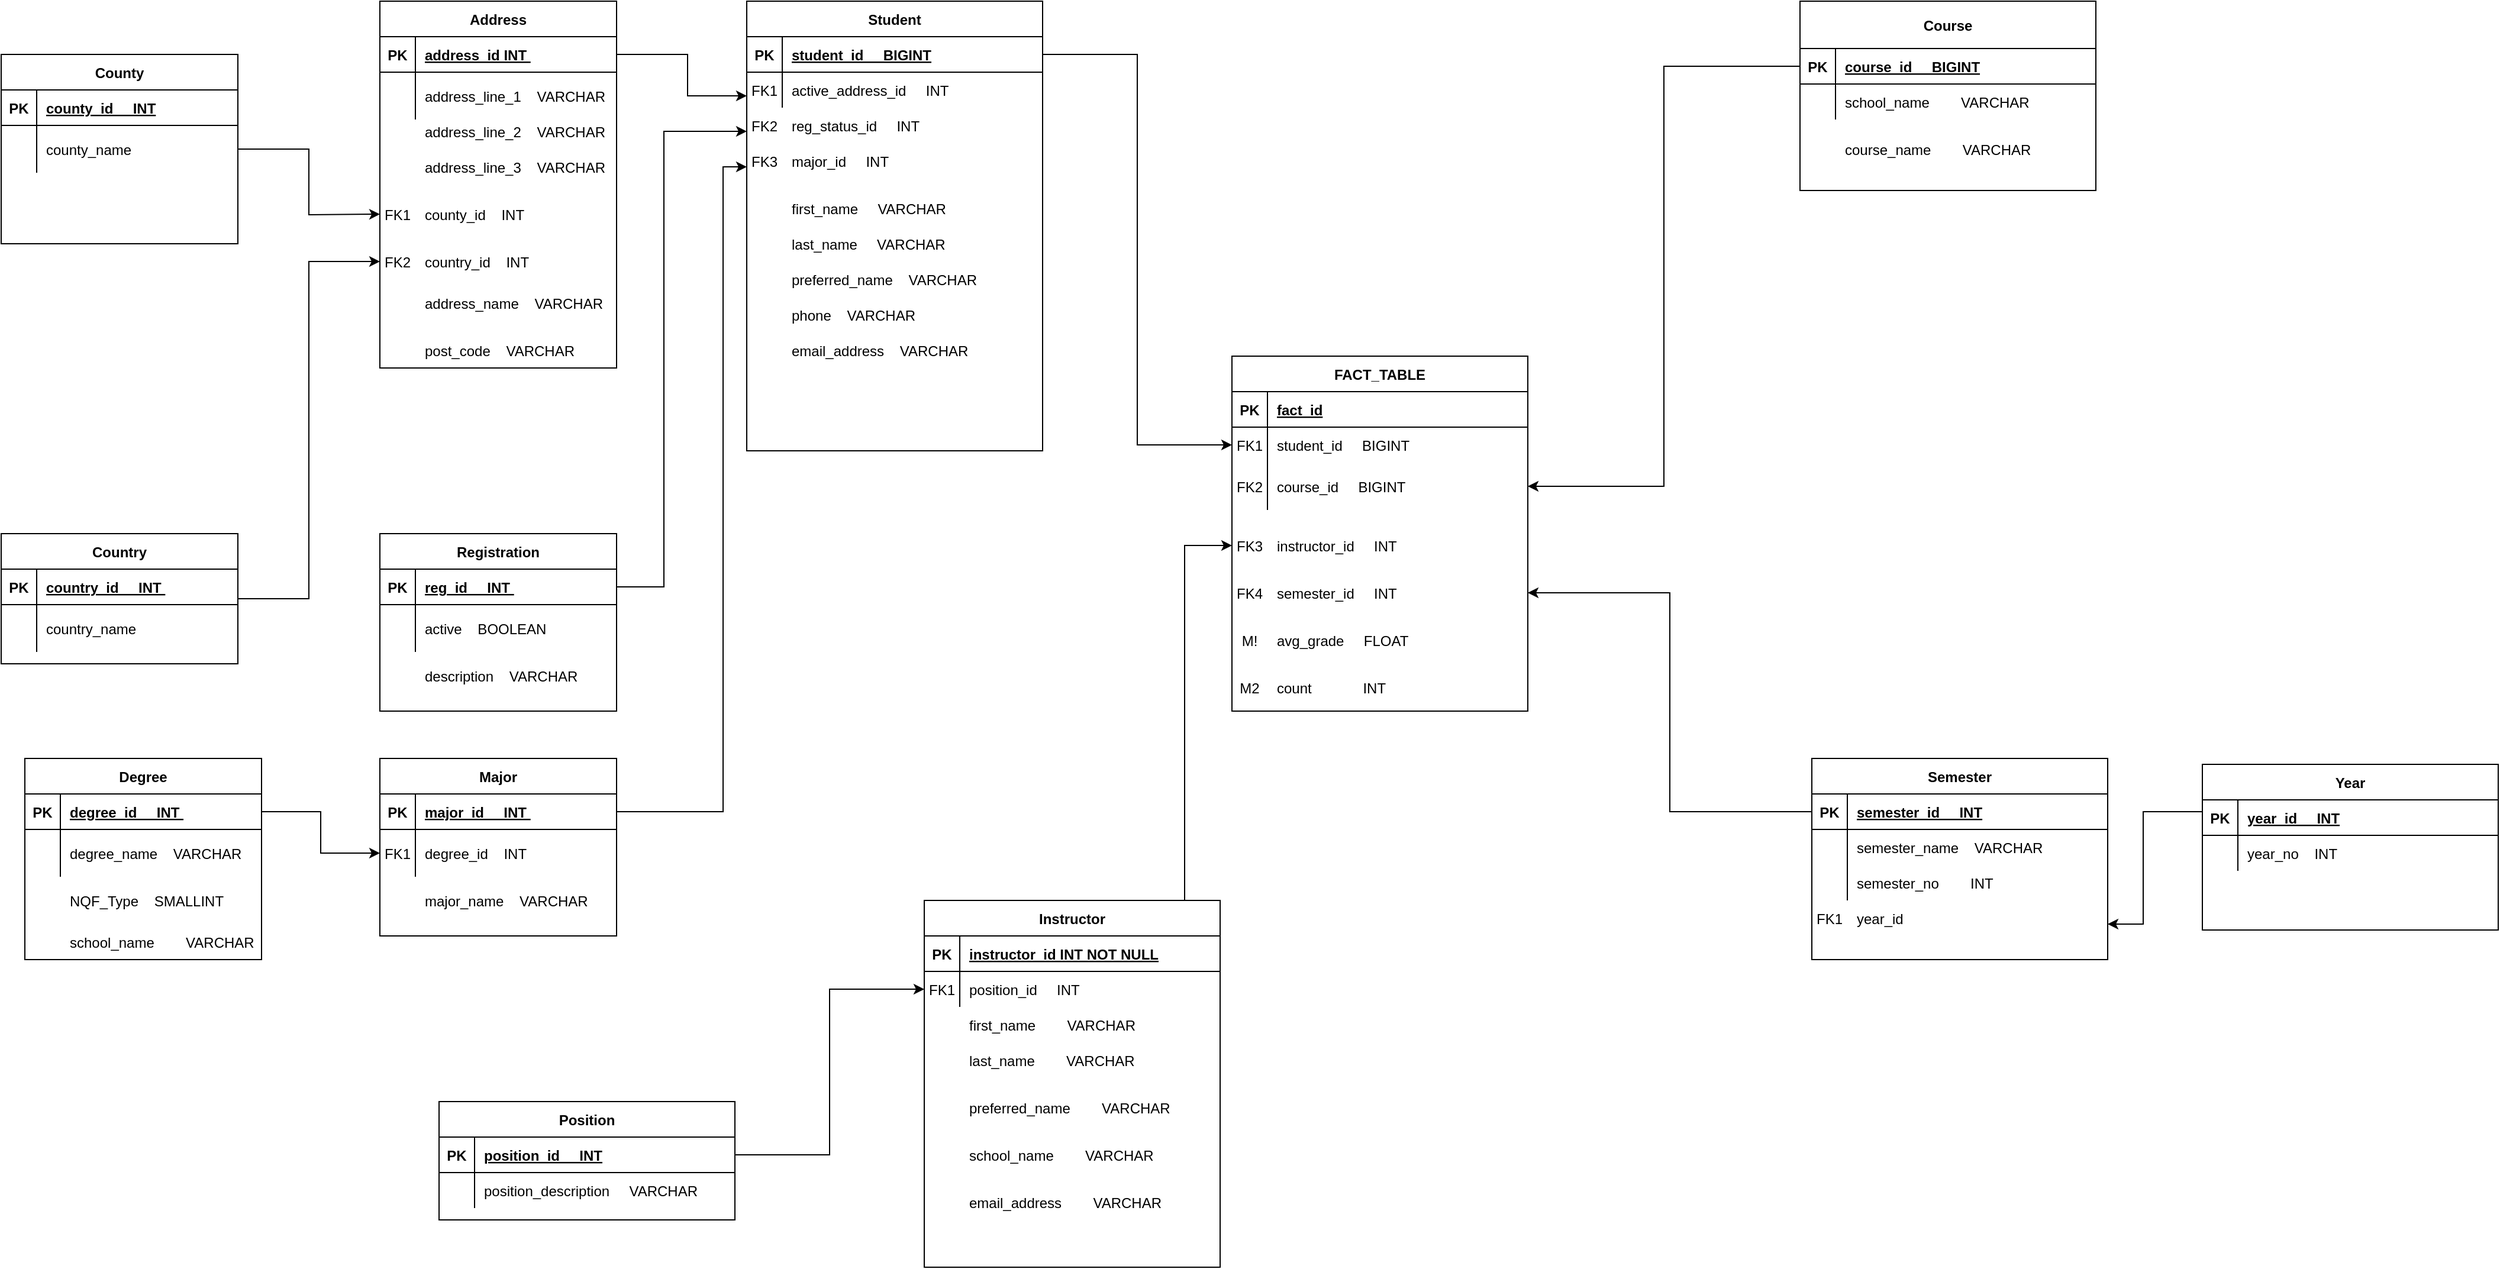 <mxfile version="15.4.3" type="device"><diagram id="R2lEEEUBdFMjLlhIrx00" name="Page-1"><mxGraphModel dx="2201" dy="921" grid="1" gridSize="10" guides="1" tooltips="1" connect="1" arrows="1" fold="1" page="1" pageScale="1" pageWidth="850" pageHeight="1100" math="0" shadow="0" extFonts="Permanent Marker^https://fonts.googleapis.com/css?family=Permanent+Marker"><root><mxCell id="0"/><mxCell id="1" parent="0"/><mxCell id="C-vyLk0tnHw3VtMMgP7b-1" value="" style="edgeStyle=orthogonalEdgeStyle;endArrow=classic;startArrow=none;endFill=1;startFill=0;rounded=0;" parent="1" source="C-vyLk0tnHw3VtMMgP7b-24" target="C-vyLk0tnHw3VtMMgP7b-6" edge="1"><mxGeometry width="100" height="100" relative="1" as="geometry"><mxPoint x="340" y="720" as="sourcePoint"/><mxPoint x="440" y="620" as="targetPoint"/></mxGeometry></mxCell><mxCell id="C-vyLk0tnHw3VtMMgP7b-2" value="FACT_TABLE" style="shape=table;startSize=30;container=1;collapsible=1;childLayout=tableLayout;fixedRows=1;rowLines=0;fontStyle=1;align=center;resizeLast=1;" parent="1" vertex="1"><mxGeometry x="530" y="420" width="250" height="300" as="geometry"/></mxCell><mxCell id="C-vyLk0tnHw3VtMMgP7b-3" value="" style="shape=partialRectangle;collapsible=0;dropTarget=0;pointerEvents=0;fillColor=none;points=[[0,0.5],[1,0.5]];portConstraint=eastwest;top=0;left=0;right=0;bottom=1;" parent="C-vyLk0tnHw3VtMMgP7b-2" vertex="1"><mxGeometry y="30" width="250" height="30" as="geometry"/></mxCell><mxCell id="C-vyLk0tnHw3VtMMgP7b-4" value="PK" style="shape=partialRectangle;overflow=hidden;connectable=0;fillColor=none;top=0;left=0;bottom=0;right=0;fontStyle=1;" parent="C-vyLk0tnHw3VtMMgP7b-3" vertex="1"><mxGeometry width="30" height="30" as="geometry"><mxRectangle width="30" height="30" as="alternateBounds"/></mxGeometry></mxCell><mxCell id="C-vyLk0tnHw3VtMMgP7b-5" value="fact_id" style="shape=partialRectangle;overflow=hidden;connectable=0;fillColor=none;top=0;left=0;bottom=0;right=0;align=left;spacingLeft=6;fontStyle=5;" parent="C-vyLk0tnHw3VtMMgP7b-3" vertex="1"><mxGeometry x="30" width="220" height="30" as="geometry"><mxRectangle width="220" height="30" as="alternateBounds"/></mxGeometry></mxCell><mxCell id="C-vyLk0tnHw3VtMMgP7b-6" value="" style="shape=partialRectangle;collapsible=0;dropTarget=0;pointerEvents=0;fillColor=none;points=[[0,0.5],[1,0.5]];portConstraint=eastwest;top=0;left=0;right=0;bottom=0;" parent="C-vyLk0tnHw3VtMMgP7b-2" vertex="1"><mxGeometry y="60" width="250" height="30" as="geometry"/></mxCell><mxCell id="C-vyLk0tnHw3VtMMgP7b-7" value="FK1" style="shape=partialRectangle;overflow=hidden;connectable=0;fillColor=none;top=0;left=0;bottom=0;right=0;" parent="C-vyLk0tnHw3VtMMgP7b-6" vertex="1"><mxGeometry width="30" height="30" as="geometry"><mxRectangle width="30" height="30" as="alternateBounds"/></mxGeometry></mxCell><mxCell id="C-vyLk0tnHw3VtMMgP7b-8" value="student_id     BIGINT  " style="shape=partialRectangle;overflow=hidden;connectable=0;fillColor=none;top=0;left=0;bottom=0;right=0;align=left;spacingLeft=6;" parent="C-vyLk0tnHw3VtMMgP7b-6" vertex="1"><mxGeometry x="30" width="220" height="30" as="geometry"><mxRectangle width="220" height="30" as="alternateBounds"/></mxGeometry></mxCell><mxCell id="C-vyLk0tnHw3VtMMgP7b-9" value="" style="shape=partialRectangle;collapsible=0;dropTarget=0;pointerEvents=0;fillColor=none;points=[[0,0.5],[1,0.5]];portConstraint=eastwest;top=0;left=0;right=0;bottom=0;" parent="C-vyLk0tnHw3VtMMgP7b-2" vertex="1"><mxGeometry y="90" width="250" height="40" as="geometry"/></mxCell><mxCell id="C-vyLk0tnHw3VtMMgP7b-10" value="FK2" style="shape=partialRectangle;overflow=hidden;connectable=0;fillColor=none;top=0;left=0;bottom=0;right=0;" parent="C-vyLk0tnHw3VtMMgP7b-9" vertex="1"><mxGeometry width="30" height="40" as="geometry"><mxRectangle width="30" height="40" as="alternateBounds"/></mxGeometry></mxCell><mxCell id="C-vyLk0tnHw3VtMMgP7b-11" value="course_id     BIGINT   " style="shape=partialRectangle;overflow=hidden;connectable=0;fillColor=none;top=0;left=0;bottom=0;right=0;align=left;spacingLeft=6;" parent="C-vyLk0tnHw3VtMMgP7b-9" vertex="1"><mxGeometry x="30" width="220" height="40" as="geometry"><mxRectangle width="220" height="40" as="alternateBounds"/></mxGeometry></mxCell><mxCell id="C-vyLk0tnHw3VtMMgP7b-13" value="Semester" style="shape=table;startSize=30;container=1;collapsible=1;childLayout=tableLayout;fixedRows=1;rowLines=0;fontStyle=1;align=center;resizeLast=1;" parent="1" vertex="1"><mxGeometry x="1020" y="760" width="250" height="170" as="geometry"/></mxCell><mxCell id="C-vyLk0tnHw3VtMMgP7b-14" value="" style="shape=partialRectangle;collapsible=0;dropTarget=0;pointerEvents=0;fillColor=none;points=[[0,0.5],[1,0.5]];portConstraint=eastwest;top=0;left=0;right=0;bottom=1;" parent="C-vyLk0tnHw3VtMMgP7b-13" vertex="1"><mxGeometry y="30" width="250" height="30" as="geometry"/></mxCell><mxCell id="C-vyLk0tnHw3VtMMgP7b-15" value="PK" style="shape=partialRectangle;overflow=hidden;connectable=0;fillColor=none;top=0;left=0;bottom=0;right=0;fontStyle=1;" parent="C-vyLk0tnHw3VtMMgP7b-14" vertex="1"><mxGeometry width="30" height="30" as="geometry"><mxRectangle width="30" height="30" as="alternateBounds"/></mxGeometry></mxCell><mxCell id="C-vyLk0tnHw3VtMMgP7b-16" value="semester_id     INT" style="shape=partialRectangle;overflow=hidden;connectable=0;fillColor=none;top=0;left=0;bottom=0;right=0;align=left;spacingLeft=6;fontStyle=5;" parent="C-vyLk0tnHw3VtMMgP7b-14" vertex="1"><mxGeometry x="30" width="220" height="30" as="geometry"><mxRectangle width="220" height="30" as="alternateBounds"/></mxGeometry></mxCell><mxCell id="C-vyLk0tnHw3VtMMgP7b-17" value="" style="shape=partialRectangle;collapsible=0;dropTarget=0;pointerEvents=0;fillColor=none;points=[[0,0.5],[1,0.5]];portConstraint=eastwest;top=0;left=0;right=0;bottom=0;" parent="C-vyLk0tnHw3VtMMgP7b-13" vertex="1"><mxGeometry y="60" width="250" height="30" as="geometry"/></mxCell><mxCell id="C-vyLk0tnHw3VtMMgP7b-18" value="" style="shape=partialRectangle;overflow=hidden;connectable=0;fillColor=none;top=0;left=0;bottom=0;right=0;" parent="C-vyLk0tnHw3VtMMgP7b-17" vertex="1"><mxGeometry width="30" height="30" as="geometry"><mxRectangle width="30" height="30" as="alternateBounds"/></mxGeometry></mxCell><mxCell id="C-vyLk0tnHw3VtMMgP7b-19" value="semester_name    VARCHAR" style="shape=partialRectangle;overflow=hidden;connectable=0;fillColor=none;top=0;left=0;bottom=0;right=0;align=left;spacingLeft=6;" parent="C-vyLk0tnHw3VtMMgP7b-17" vertex="1"><mxGeometry x="30" width="220" height="30" as="geometry"><mxRectangle width="220" height="30" as="alternateBounds"/></mxGeometry></mxCell><mxCell id="C-vyLk0tnHw3VtMMgP7b-20" value="" style="shape=partialRectangle;collapsible=0;dropTarget=0;pointerEvents=0;fillColor=none;points=[[0,0.5],[1,0.5]];portConstraint=eastwest;top=0;left=0;right=0;bottom=0;" parent="C-vyLk0tnHw3VtMMgP7b-13" vertex="1"><mxGeometry y="90" width="250" height="30" as="geometry"/></mxCell><mxCell id="C-vyLk0tnHw3VtMMgP7b-21" value="" style="shape=partialRectangle;overflow=hidden;connectable=0;fillColor=none;top=0;left=0;bottom=0;right=0;" parent="C-vyLk0tnHw3VtMMgP7b-20" vertex="1"><mxGeometry width="30" height="30" as="geometry"><mxRectangle width="30" height="30" as="alternateBounds"/></mxGeometry></mxCell><mxCell id="C-vyLk0tnHw3VtMMgP7b-22" value="semester_no        INT" style="shape=partialRectangle;overflow=hidden;connectable=0;fillColor=none;top=0;left=0;bottom=0;right=0;align=left;spacingLeft=6;" parent="C-vyLk0tnHw3VtMMgP7b-20" vertex="1"><mxGeometry x="30" width="220" height="30" as="geometry"><mxRectangle width="220" height="30" as="alternateBounds"/></mxGeometry></mxCell><mxCell id="C-vyLk0tnHw3VtMMgP7b-23" value="Student" style="shape=table;startSize=30;container=1;collapsible=1;childLayout=tableLayout;fixedRows=1;rowLines=0;fontStyle=1;align=center;resizeLast=1;" parent="1" vertex="1"><mxGeometry x="120" y="120" width="250" height="380" as="geometry"/></mxCell><mxCell id="C-vyLk0tnHw3VtMMgP7b-24" value="" style="shape=partialRectangle;collapsible=0;dropTarget=0;pointerEvents=0;fillColor=none;points=[[0,0.5],[1,0.5]];portConstraint=eastwest;top=0;left=0;right=0;bottom=1;" parent="C-vyLk0tnHw3VtMMgP7b-23" vertex="1"><mxGeometry y="30" width="250" height="30" as="geometry"/></mxCell><mxCell id="C-vyLk0tnHw3VtMMgP7b-25" value="PK" style="shape=partialRectangle;overflow=hidden;connectable=0;fillColor=none;top=0;left=0;bottom=0;right=0;fontStyle=1;" parent="C-vyLk0tnHw3VtMMgP7b-24" vertex="1"><mxGeometry width="30" height="30" as="geometry"><mxRectangle width="30" height="30" as="alternateBounds"/></mxGeometry></mxCell><mxCell id="C-vyLk0tnHw3VtMMgP7b-26" value="student_id     BIGINT" style="shape=partialRectangle;overflow=hidden;connectable=0;fillColor=none;top=0;left=0;bottom=0;right=0;align=left;spacingLeft=6;fontStyle=5;" parent="C-vyLk0tnHw3VtMMgP7b-24" vertex="1"><mxGeometry x="30" width="220" height="30" as="geometry"><mxRectangle width="220" height="30" as="alternateBounds"/></mxGeometry></mxCell><mxCell id="C-vyLk0tnHw3VtMMgP7b-27" value="" style="shape=partialRectangle;collapsible=0;dropTarget=0;pointerEvents=0;fillColor=none;points=[[0,0.5],[1,0.5]];portConstraint=eastwest;top=0;left=0;right=0;bottom=0;" parent="C-vyLk0tnHw3VtMMgP7b-23" vertex="1"><mxGeometry y="60" width="250" height="30" as="geometry"/></mxCell><mxCell id="C-vyLk0tnHw3VtMMgP7b-28" value="" style="shape=partialRectangle;overflow=hidden;connectable=0;fillColor=none;top=0;left=0;bottom=0;right=0;" parent="C-vyLk0tnHw3VtMMgP7b-27" vertex="1"><mxGeometry width="30" height="30" as="geometry"><mxRectangle width="30" height="30" as="alternateBounds"/></mxGeometry></mxCell><mxCell id="C-vyLk0tnHw3VtMMgP7b-29" value="" style="shape=partialRectangle;overflow=hidden;connectable=0;fillColor=none;top=0;left=0;bottom=0;right=0;align=left;spacingLeft=6;" parent="C-vyLk0tnHw3VtMMgP7b-27" vertex="1"><mxGeometry x="30" width="220" height="30" as="geometry"><mxRectangle width="220" height="30" as="alternateBounds"/></mxGeometry></mxCell><mxCell id="CqiJDnnoP1EoMF8zvhT9-34" style="edgeStyle=orthogonalEdgeStyle;rounded=0;orthogonalLoop=1;jettySize=auto;html=1;entryX=0;entryY=0.5;entryDx=0;entryDy=0;" edge="1" parent="1" source="CqiJDnnoP1EoMF8zvhT9-1" target="CqiJDnnoP1EoMF8zvhT9-15"><mxGeometry relative="1" as="geometry"><Array as="points"><mxPoint x="490" y="780"/><mxPoint x="490" y="580"/></Array></mxGeometry></mxCell><mxCell id="CqiJDnnoP1EoMF8zvhT9-1" value="Instructor" style="shape=table;startSize=30;container=1;collapsible=1;childLayout=tableLayout;fixedRows=1;rowLines=0;fontStyle=1;align=center;resizeLast=1;" vertex="1" parent="1"><mxGeometry x="270" y="880" width="250" height="310" as="geometry"/></mxCell><mxCell id="CqiJDnnoP1EoMF8zvhT9-2" value="" style="shape=partialRectangle;collapsible=0;dropTarget=0;pointerEvents=0;fillColor=none;points=[[0,0.5],[1,0.5]];portConstraint=eastwest;top=0;left=0;right=0;bottom=1;" vertex="1" parent="CqiJDnnoP1EoMF8zvhT9-1"><mxGeometry y="30" width="250" height="30" as="geometry"/></mxCell><mxCell id="CqiJDnnoP1EoMF8zvhT9-3" value="PK" style="shape=partialRectangle;overflow=hidden;connectable=0;fillColor=none;top=0;left=0;bottom=0;right=0;fontStyle=1;" vertex="1" parent="CqiJDnnoP1EoMF8zvhT9-2"><mxGeometry width="30" height="30" as="geometry"><mxRectangle width="30" height="30" as="alternateBounds"/></mxGeometry></mxCell><mxCell id="CqiJDnnoP1EoMF8zvhT9-4" value="instructor_id INT NOT NULL " style="shape=partialRectangle;overflow=hidden;connectable=0;fillColor=none;top=0;left=0;bottom=0;right=0;align=left;spacingLeft=6;fontStyle=5;" vertex="1" parent="CqiJDnnoP1EoMF8zvhT9-2"><mxGeometry x="30" width="220" height="30" as="geometry"><mxRectangle width="220" height="30" as="alternateBounds"/></mxGeometry></mxCell><mxCell id="CqiJDnnoP1EoMF8zvhT9-5" value="" style="shape=partialRectangle;collapsible=0;dropTarget=0;pointerEvents=0;fillColor=none;points=[[0,0.5],[1,0.5]];portConstraint=eastwest;top=0;left=0;right=0;bottom=0;" vertex="1" parent="CqiJDnnoP1EoMF8zvhT9-1"><mxGeometry y="60" width="250" height="30" as="geometry"/></mxCell><mxCell id="CqiJDnnoP1EoMF8zvhT9-6" value="FK1" style="shape=partialRectangle;overflow=hidden;connectable=0;fillColor=none;top=0;left=0;bottom=0;right=0;" vertex="1" parent="CqiJDnnoP1EoMF8zvhT9-5"><mxGeometry width="30" height="30" as="geometry"><mxRectangle width="30" height="30" as="alternateBounds"/></mxGeometry></mxCell><mxCell id="CqiJDnnoP1EoMF8zvhT9-7" value="position_id     INT" style="shape=partialRectangle;overflow=hidden;connectable=0;fillColor=none;top=0;left=0;bottom=0;right=0;align=left;spacingLeft=6;" vertex="1" parent="CqiJDnnoP1EoMF8zvhT9-5"><mxGeometry x="30" width="220" height="30" as="geometry"><mxRectangle width="220" height="30" as="alternateBounds"/></mxGeometry></mxCell><mxCell id="CqiJDnnoP1EoMF8zvhT9-8" value="Course" style="shape=table;startSize=40;container=1;collapsible=1;childLayout=tableLayout;fixedRows=1;rowLines=0;fontStyle=1;align=center;resizeLast=1;" vertex="1" parent="1"><mxGeometry x="1010" y="120" width="250" height="160" as="geometry"/></mxCell><mxCell id="CqiJDnnoP1EoMF8zvhT9-9" value="" style="shape=partialRectangle;collapsible=0;dropTarget=0;pointerEvents=0;fillColor=none;points=[[0,0.5],[1,0.5]];portConstraint=eastwest;top=0;left=0;right=0;bottom=1;" vertex="1" parent="CqiJDnnoP1EoMF8zvhT9-8"><mxGeometry y="40" width="250" height="30" as="geometry"/></mxCell><mxCell id="CqiJDnnoP1EoMF8zvhT9-10" value="PK" style="shape=partialRectangle;overflow=hidden;connectable=0;fillColor=none;top=0;left=0;bottom=0;right=0;fontStyle=1;" vertex="1" parent="CqiJDnnoP1EoMF8zvhT9-9"><mxGeometry width="30" height="30" as="geometry"><mxRectangle width="30" height="30" as="alternateBounds"/></mxGeometry></mxCell><mxCell id="CqiJDnnoP1EoMF8zvhT9-11" value="course_id     BIGINT" style="shape=partialRectangle;overflow=hidden;connectable=0;fillColor=none;top=0;left=0;bottom=0;right=0;align=left;spacingLeft=6;fontStyle=5;" vertex="1" parent="CqiJDnnoP1EoMF8zvhT9-9"><mxGeometry x="30" width="220" height="30" as="geometry"><mxRectangle width="220" height="30" as="alternateBounds"/></mxGeometry></mxCell><mxCell id="CqiJDnnoP1EoMF8zvhT9-12" value="" style="shape=partialRectangle;collapsible=0;dropTarget=0;pointerEvents=0;fillColor=none;points=[[0,0.5],[1,0.5]];portConstraint=eastwest;top=0;left=0;right=0;bottom=0;" vertex="1" parent="CqiJDnnoP1EoMF8zvhT9-8"><mxGeometry y="70" width="250" height="30" as="geometry"/></mxCell><mxCell id="CqiJDnnoP1EoMF8zvhT9-13" value="" style="shape=partialRectangle;overflow=hidden;connectable=0;fillColor=none;top=0;left=0;bottom=0;right=0;" vertex="1" parent="CqiJDnnoP1EoMF8zvhT9-12"><mxGeometry width="30" height="30" as="geometry"><mxRectangle width="30" height="30" as="alternateBounds"/></mxGeometry></mxCell><mxCell id="CqiJDnnoP1EoMF8zvhT9-14" value="school_name        VARCHAR" style="shape=partialRectangle;overflow=hidden;connectable=0;fillColor=none;top=0;left=0;bottom=0;right=0;align=left;spacingLeft=6;" vertex="1" parent="CqiJDnnoP1EoMF8zvhT9-12"><mxGeometry x="30" width="220" height="30" as="geometry"><mxRectangle width="220" height="30" as="alternateBounds"/></mxGeometry></mxCell><mxCell id="CqiJDnnoP1EoMF8zvhT9-15" value="" style="shape=partialRectangle;collapsible=0;dropTarget=0;pointerEvents=0;fillColor=none;points=[[0,0.5],[1,0.5]];portConstraint=eastwest;top=0;left=0;right=0;bottom=0;" vertex="1" parent="1"><mxGeometry x="530" y="560" width="250" height="40" as="geometry"/></mxCell><mxCell id="CqiJDnnoP1EoMF8zvhT9-16" value="FK3" style="shape=partialRectangle;overflow=hidden;connectable=0;fillColor=none;top=0;left=0;bottom=0;right=0;" vertex="1" parent="CqiJDnnoP1EoMF8zvhT9-15"><mxGeometry width="30" height="40" as="geometry"><mxRectangle width="30" height="40" as="alternateBounds"/></mxGeometry></mxCell><mxCell id="CqiJDnnoP1EoMF8zvhT9-17" value="instructor_id     INT   " style="shape=partialRectangle;overflow=hidden;connectable=0;fillColor=none;top=0;left=0;bottom=0;right=0;align=left;spacingLeft=6;" vertex="1" parent="CqiJDnnoP1EoMF8zvhT9-15"><mxGeometry x="30" width="220" height="40" as="geometry"><mxRectangle width="220" height="40" as="alternateBounds"/></mxGeometry></mxCell><mxCell id="CqiJDnnoP1EoMF8zvhT9-18" value="" style="shape=partialRectangle;collapsible=0;dropTarget=0;pointerEvents=0;fillColor=none;points=[[0,0.5],[1,0.5]];portConstraint=eastwest;top=0;left=0;right=0;bottom=0;" vertex="1" parent="1"><mxGeometry x="530" y="600" width="250" height="40" as="geometry"/></mxCell><mxCell id="CqiJDnnoP1EoMF8zvhT9-19" value="FK4" style="shape=partialRectangle;overflow=hidden;connectable=0;fillColor=none;top=0;left=0;bottom=0;right=0;" vertex="1" parent="CqiJDnnoP1EoMF8zvhT9-18"><mxGeometry width="30" height="40" as="geometry"><mxRectangle width="30" height="40" as="alternateBounds"/></mxGeometry></mxCell><mxCell id="CqiJDnnoP1EoMF8zvhT9-20" value="semester_id     INT    " style="shape=partialRectangle;overflow=hidden;connectable=0;fillColor=none;top=0;left=0;bottom=0;right=0;align=left;spacingLeft=6;" vertex="1" parent="CqiJDnnoP1EoMF8zvhT9-18"><mxGeometry x="30" width="220" height="40" as="geometry"><mxRectangle width="220" height="40" as="alternateBounds"/></mxGeometry></mxCell><mxCell id="CqiJDnnoP1EoMF8zvhT9-21" value="" style="shape=partialRectangle;collapsible=0;dropTarget=0;pointerEvents=0;fillColor=none;points=[[0,0.5],[1,0.5]];portConstraint=eastwest;top=0;left=0;right=0;bottom=0;" vertex="1" parent="1"><mxGeometry x="530" y="640" width="250" height="40" as="geometry"/></mxCell><mxCell id="CqiJDnnoP1EoMF8zvhT9-22" value="M!" style="shape=partialRectangle;overflow=hidden;connectable=0;fillColor=none;top=0;left=0;bottom=0;right=0;" vertex="1" parent="CqiJDnnoP1EoMF8zvhT9-21"><mxGeometry width="30" height="40" as="geometry"><mxRectangle width="30" height="40" as="alternateBounds"/></mxGeometry></mxCell><mxCell id="CqiJDnnoP1EoMF8zvhT9-23" value="avg_grade     FLOAT    " style="shape=partialRectangle;overflow=hidden;connectable=0;fillColor=none;top=0;left=0;bottom=0;right=0;align=left;spacingLeft=6;" vertex="1" parent="CqiJDnnoP1EoMF8zvhT9-21"><mxGeometry x="30" width="220" height="40" as="geometry"><mxRectangle width="220" height="40" as="alternateBounds"/></mxGeometry></mxCell><mxCell id="CqiJDnnoP1EoMF8zvhT9-24" value="" style="shape=partialRectangle;collapsible=0;dropTarget=0;pointerEvents=0;fillColor=none;points=[[0,0.5],[1,0.5]];portConstraint=eastwest;top=0;left=0;right=0;bottom=0;" vertex="1" parent="1"><mxGeometry x="530" y="680" width="250" height="40" as="geometry"/></mxCell><mxCell id="CqiJDnnoP1EoMF8zvhT9-25" value="M2" style="shape=partialRectangle;overflow=hidden;connectable=0;fillColor=none;top=0;left=0;bottom=0;right=0;" vertex="1" parent="CqiJDnnoP1EoMF8zvhT9-24"><mxGeometry width="30" height="40" as="geometry"><mxRectangle width="30" height="40" as="alternateBounds"/></mxGeometry></mxCell><mxCell id="CqiJDnnoP1EoMF8zvhT9-26" value="count             INT         " style="shape=partialRectangle;overflow=hidden;connectable=0;fillColor=none;top=0;left=0;bottom=0;right=0;align=left;spacingLeft=6;" vertex="1" parent="CqiJDnnoP1EoMF8zvhT9-24"><mxGeometry x="30" width="220" height="40" as="geometry"><mxRectangle width="220" height="40" as="alternateBounds"/></mxGeometry></mxCell><mxCell id="CqiJDnnoP1EoMF8zvhT9-32" style="edgeStyle=orthogonalEdgeStyle;rounded=0;orthogonalLoop=1;jettySize=auto;html=1;exitX=0;exitY=0.5;exitDx=0;exitDy=0;entryX=1;entryY=0.5;entryDx=0;entryDy=0;" edge="1" parent="1" source="CqiJDnnoP1EoMF8zvhT9-9" target="C-vyLk0tnHw3VtMMgP7b-9"><mxGeometry relative="1" as="geometry"/></mxCell><mxCell id="CqiJDnnoP1EoMF8zvhT9-45" value="Address" style="shape=table;startSize=30;container=1;collapsible=1;childLayout=tableLayout;fixedRows=1;rowLines=0;fontStyle=1;align=center;resizeLast=1;" vertex="1" parent="1"><mxGeometry x="-190" y="120" width="200" height="310" as="geometry"/></mxCell><mxCell id="CqiJDnnoP1EoMF8zvhT9-46" value="" style="shape=partialRectangle;collapsible=0;dropTarget=0;pointerEvents=0;fillColor=none;points=[[0,0.5],[1,0.5]];portConstraint=eastwest;top=0;left=0;right=0;bottom=1;" vertex="1" parent="CqiJDnnoP1EoMF8zvhT9-45"><mxGeometry y="30" width="200" height="30" as="geometry"/></mxCell><mxCell id="CqiJDnnoP1EoMF8zvhT9-47" value="PK" style="shape=partialRectangle;overflow=hidden;connectable=0;fillColor=none;top=0;left=0;bottom=0;right=0;fontStyle=1;" vertex="1" parent="CqiJDnnoP1EoMF8zvhT9-46"><mxGeometry width="30" height="30" as="geometry"><mxRectangle width="30" height="30" as="alternateBounds"/></mxGeometry></mxCell><mxCell id="CqiJDnnoP1EoMF8zvhT9-48" value="address_id INT " style="shape=partialRectangle;overflow=hidden;connectable=0;fillColor=none;top=0;left=0;bottom=0;right=0;align=left;spacingLeft=6;fontStyle=5;" vertex="1" parent="CqiJDnnoP1EoMF8zvhT9-46"><mxGeometry x="30" width="170" height="30" as="geometry"><mxRectangle width="170" height="30" as="alternateBounds"/></mxGeometry></mxCell><mxCell id="CqiJDnnoP1EoMF8zvhT9-49" value="" style="shape=partialRectangle;collapsible=0;dropTarget=0;pointerEvents=0;fillColor=none;points=[[0,0.5],[1,0.5]];portConstraint=eastwest;top=0;left=0;right=0;bottom=0;" vertex="1" parent="CqiJDnnoP1EoMF8zvhT9-45"><mxGeometry y="60" width="200" height="40" as="geometry"/></mxCell><mxCell id="CqiJDnnoP1EoMF8zvhT9-50" value="" style="shape=partialRectangle;overflow=hidden;connectable=0;fillColor=none;top=0;left=0;bottom=0;right=0;" vertex="1" parent="CqiJDnnoP1EoMF8zvhT9-49"><mxGeometry width="30" height="40" as="geometry"><mxRectangle width="30" height="40" as="alternateBounds"/></mxGeometry></mxCell><mxCell id="CqiJDnnoP1EoMF8zvhT9-51" value="address_line_1    VARCHAR" style="shape=partialRectangle;overflow=hidden;connectable=0;fillColor=none;top=0;left=0;bottom=0;right=0;align=left;spacingLeft=6;" vertex="1" parent="CqiJDnnoP1EoMF8zvhT9-49"><mxGeometry x="30" width="170" height="40" as="geometry"><mxRectangle width="170" height="40" as="alternateBounds"/></mxGeometry></mxCell><mxCell id="CqiJDnnoP1EoMF8zvhT9-79" value="FK1" style="shape=partialRectangle;overflow=hidden;connectable=0;fillColor=none;top=0;left=0;bottom=0;right=0;" vertex="1" parent="1"><mxGeometry x="120" y="180" width="30" height="30" as="geometry"><mxRectangle width="30" height="30" as="alternateBounds"/></mxGeometry></mxCell><mxCell id="CqiJDnnoP1EoMF8zvhT9-80" value="active_address_id     INT  " style="shape=partialRectangle;overflow=hidden;connectable=0;fillColor=none;top=0;left=0;bottom=0;right=0;align=left;spacingLeft=6;" vertex="1" parent="1"><mxGeometry x="150" y="180" width="220" height="30" as="geometry"><mxRectangle width="220" height="30" as="alternateBounds"/></mxGeometry></mxCell><mxCell id="CqiJDnnoP1EoMF8zvhT9-125" style="edgeStyle=orthogonalEdgeStyle;rounded=0;orthogonalLoop=1;jettySize=auto;html=1;startArrow=none;startFill=0;endArrow=classic;endFill=1;" edge="1" parent="1" source="CqiJDnnoP1EoMF8zvhT9-81"><mxGeometry relative="1" as="geometry"><mxPoint x="-190" y="300" as="targetPoint"/></mxGeometry></mxCell><mxCell id="CqiJDnnoP1EoMF8zvhT9-81" value="County" style="shape=table;startSize=30;container=1;collapsible=1;childLayout=tableLayout;fixedRows=1;rowLines=0;fontStyle=1;align=center;resizeLast=1;" vertex="1" parent="1"><mxGeometry x="-510" y="165" width="200" height="160" as="geometry"/></mxCell><mxCell id="CqiJDnnoP1EoMF8zvhT9-82" value="" style="shape=partialRectangle;collapsible=0;dropTarget=0;pointerEvents=0;fillColor=none;points=[[0,0.5],[1,0.5]];portConstraint=eastwest;top=0;left=0;right=0;bottom=1;" vertex="1" parent="CqiJDnnoP1EoMF8zvhT9-81"><mxGeometry y="30" width="200" height="30" as="geometry"/></mxCell><mxCell id="CqiJDnnoP1EoMF8zvhT9-83" value="PK" style="shape=partialRectangle;overflow=hidden;connectable=0;fillColor=none;top=0;left=0;bottom=0;right=0;fontStyle=1;" vertex="1" parent="CqiJDnnoP1EoMF8zvhT9-82"><mxGeometry width="30" height="30" as="geometry"><mxRectangle width="30" height="30" as="alternateBounds"/></mxGeometry></mxCell><mxCell id="CqiJDnnoP1EoMF8zvhT9-84" value="county_id     INT" style="shape=partialRectangle;overflow=hidden;connectable=0;fillColor=none;top=0;left=0;bottom=0;right=0;align=left;spacingLeft=6;fontStyle=5;" vertex="1" parent="CqiJDnnoP1EoMF8zvhT9-82"><mxGeometry x="30" width="170" height="30" as="geometry"><mxRectangle width="170" height="30" as="alternateBounds"/></mxGeometry></mxCell><mxCell id="CqiJDnnoP1EoMF8zvhT9-85" value="" style="shape=partialRectangle;collapsible=0;dropTarget=0;pointerEvents=0;fillColor=none;points=[[0,0.5],[1,0.5]];portConstraint=eastwest;top=0;left=0;right=0;bottom=0;" vertex="1" parent="CqiJDnnoP1EoMF8zvhT9-81"><mxGeometry y="60" width="200" height="40" as="geometry"/></mxCell><mxCell id="CqiJDnnoP1EoMF8zvhT9-86" value="" style="shape=partialRectangle;overflow=hidden;connectable=0;fillColor=none;top=0;left=0;bottom=0;right=0;" vertex="1" parent="CqiJDnnoP1EoMF8zvhT9-85"><mxGeometry width="30" height="40" as="geometry"><mxRectangle width="30" height="40" as="alternateBounds"/></mxGeometry></mxCell><mxCell id="CqiJDnnoP1EoMF8zvhT9-87" value="county_name" style="shape=partialRectangle;overflow=hidden;connectable=0;fillColor=none;top=0;left=0;bottom=0;right=0;align=left;spacingLeft=6;" vertex="1" parent="CqiJDnnoP1EoMF8zvhT9-85"><mxGeometry x="30" width="170" height="40" as="geometry"><mxRectangle width="170" height="40" as="alternateBounds"/></mxGeometry></mxCell><mxCell id="CqiJDnnoP1EoMF8zvhT9-124" style="edgeStyle=orthogonalEdgeStyle;rounded=0;orthogonalLoop=1;jettySize=auto;html=1;startArrow=none;startFill=0;endArrow=classic;endFill=1;" edge="1" parent="1" source="CqiJDnnoP1EoMF8zvhT9-88"><mxGeometry relative="1" as="geometry"><mxPoint x="-190" y="340" as="targetPoint"/><Array as="points"><mxPoint x="-250" y="625"/><mxPoint x="-250" y="340"/></Array></mxGeometry></mxCell><mxCell id="CqiJDnnoP1EoMF8zvhT9-88" value="Country" style="shape=table;startSize=30;container=1;collapsible=1;childLayout=tableLayout;fixedRows=1;rowLines=0;fontStyle=1;align=center;resizeLast=1;" vertex="1" parent="1"><mxGeometry x="-510" y="570" width="200" height="110" as="geometry"/></mxCell><mxCell id="CqiJDnnoP1EoMF8zvhT9-89" value="" style="shape=partialRectangle;collapsible=0;dropTarget=0;pointerEvents=0;fillColor=none;points=[[0,0.5],[1,0.5]];portConstraint=eastwest;top=0;left=0;right=0;bottom=1;" vertex="1" parent="CqiJDnnoP1EoMF8zvhT9-88"><mxGeometry y="30" width="200" height="30" as="geometry"/></mxCell><mxCell id="CqiJDnnoP1EoMF8zvhT9-90" value="PK" style="shape=partialRectangle;overflow=hidden;connectable=0;fillColor=none;top=0;left=0;bottom=0;right=0;fontStyle=1;" vertex="1" parent="CqiJDnnoP1EoMF8zvhT9-89"><mxGeometry width="30" height="30" as="geometry"><mxRectangle width="30" height="30" as="alternateBounds"/></mxGeometry></mxCell><mxCell id="CqiJDnnoP1EoMF8zvhT9-91" value="country_id     INT " style="shape=partialRectangle;overflow=hidden;connectable=0;fillColor=none;top=0;left=0;bottom=0;right=0;align=left;spacingLeft=6;fontStyle=5;" vertex="1" parent="CqiJDnnoP1EoMF8zvhT9-89"><mxGeometry x="30" width="170" height="30" as="geometry"><mxRectangle width="170" height="30" as="alternateBounds"/></mxGeometry></mxCell><mxCell id="CqiJDnnoP1EoMF8zvhT9-92" value="" style="shape=partialRectangle;collapsible=0;dropTarget=0;pointerEvents=0;fillColor=none;points=[[0,0.5],[1,0.5]];portConstraint=eastwest;top=0;left=0;right=0;bottom=0;" vertex="1" parent="CqiJDnnoP1EoMF8zvhT9-88"><mxGeometry y="60" width="200" height="40" as="geometry"/></mxCell><mxCell id="CqiJDnnoP1EoMF8zvhT9-93" value="" style="shape=partialRectangle;overflow=hidden;connectable=0;fillColor=none;top=0;left=0;bottom=0;right=0;" vertex="1" parent="CqiJDnnoP1EoMF8zvhT9-92"><mxGeometry width="30" height="40" as="geometry"><mxRectangle width="30" height="40" as="alternateBounds"/></mxGeometry></mxCell><mxCell id="CqiJDnnoP1EoMF8zvhT9-94" value="country_name" style="shape=partialRectangle;overflow=hidden;connectable=0;fillColor=none;top=0;left=0;bottom=0;right=0;align=left;spacingLeft=6;" vertex="1" parent="CqiJDnnoP1EoMF8zvhT9-92"><mxGeometry x="30" width="170" height="40" as="geometry"><mxRectangle width="170" height="40" as="alternateBounds"/></mxGeometry></mxCell><mxCell id="CqiJDnnoP1EoMF8zvhT9-96" value="first_name     VARCHAR " style="shape=partialRectangle;overflow=hidden;connectable=0;fillColor=none;top=0;left=0;bottom=0;right=0;align=left;spacingLeft=6;" vertex="1" parent="1"><mxGeometry x="150" y="280" width="220" height="30" as="geometry"><mxRectangle width="220" height="30" as="alternateBounds"/></mxGeometry></mxCell><mxCell id="CqiJDnnoP1EoMF8zvhT9-98" value="last_name     VARCHAR  " style="shape=partialRectangle;overflow=hidden;connectable=0;fillColor=none;top=0;left=0;bottom=0;right=0;align=left;spacingLeft=6;" vertex="1" parent="1"><mxGeometry x="150" y="310" width="220" height="30" as="geometry"><mxRectangle width="220" height="30" as="alternateBounds"/></mxGeometry></mxCell><mxCell id="CqiJDnnoP1EoMF8zvhT9-100" value="preferred_name    VARCHAR " style="shape=partialRectangle;overflow=hidden;connectable=0;fillColor=none;top=0;left=0;bottom=0;right=0;align=left;spacingLeft=6;" vertex="1" parent="1"><mxGeometry x="150" y="340" width="220" height="30" as="geometry"><mxRectangle width="220" height="30" as="alternateBounds"/></mxGeometry></mxCell><mxCell id="CqiJDnnoP1EoMF8zvhT9-101" value="phone    VARCHAR " style="shape=partialRectangle;overflow=hidden;connectable=0;fillColor=none;top=0;left=0;bottom=0;right=0;align=left;spacingLeft=6;" vertex="1" parent="1"><mxGeometry x="150" y="370" width="220" height="30" as="geometry"><mxRectangle width="220" height="30" as="alternateBounds"/></mxGeometry></mxCell><mxCell id="CqiJDnnoP1EoMF8zvhT9-102" value="FK2" style="shape=partialRectangle;overflow=hidden;connectable=0;fillColor=none;top=0;left=0;bottom=0;right=0;" vertex="1" parent="1"><mxGeometry x="120" y="210" width="30" height="30" as="geometry"><mxRectangle width="30" height="30" as="alternateBounds"/></mxGeometry></mxCell><mxCell id="CqiJDnnoP1EoMF8zvhT9-103" value="reg_status_id     INT  " style="shape=partialRectangle;overflow=hidden;connectable=0;fillColor=none;top=0;left=0;bottom=0;right=0;align=left;spacingLeft=6;" vertex="1" parent="1"><mxGeometry x="150" y="210" width="220" height="30" as="geometry"><mxRectangle width="220" height="30" as="alternateBounds"/></mxGeometry></mxCell><mxCell id="CqiJDnnoP1EoMF8zvhT9-104" value="FK3" style="shape=partialRectangle;overflow=hidden;connectable=0;fillColor=none;top=0;left=0;bottom=0;right=0;" vertex="1" parent="1"><mxGeometry x="120" y="240" width="30" height="30" as="geometry"><mxRectangle width="30" height="30" as="alternateBounds"/></mxGeometry></mxCell><mxCell id="CqiJDnnoP1EoMF8zvhT9-105" value="major_id     INT  " style="shape=partialRectangle;overflow=hidden;connectable=0;fillColor=none;top=0;left=0;bottom=0;right=0;align=left;spacingLeft=6;" vertex="1" parent="1"><mxGeometry x="150" y="240" width="220" height="30" as="geometry"><mxRectangle width="220" height="30" as="alternateBounds"/></mxGeometry></mxCell><mxCell id="CqiJDnnoP1EoMF8zvhT9-107" style="edgeStyle=orthogonalEdgeStyle;rounded=0;orthogonalLoop=1;jettySize=auto;html=1;startArrow=none;startFill=0;endArrow=classic;endFill=1;" edge="1" parent="1" source="CqiJDnnoP1EoMF8zvhT9-46"><mxGeometry relative="1" as="geometry"><mxPoint x="120" y="200" as="targetPoint"/><Array as="points"><mxPoint x="70" y="165"/><mxPoint x="70" y="200"/></Array></mxGeometry></mxCell><mxCell id="CqiJDnnoP1EoMF8zvhT9-108" value="address_line_2    VARCHAR" style="shape=partialRectangle;overflow=hidden;connectable=0;fillColor=none;top=0;left=0;bottom=0;right=0;align=left;spacingLeft=6;" vertex="1" parent="1"><mxGeometry x="-160" y="210" width="170" height="40" as="geometry"><mxRectangle width="170" height="40" as="alternateBounds"/></mxGeometry></mxCell><mxCell id="CqiJDnnoP1EoMF8zvhT9-109" value="address_line_3    VARCHAR" style="shape=partialRectangle;overflow=hidden;connectable=0;fillColor=none;top=0;left=0;bottom=0;right=0;align=left;spacingLeft=6;" vertex="1" parent="1"><mxGeometry x="-160" y="240" width="170" height="40" as="geometry"><mxRectangle width="170" height="40" as="alternateBounds"/></mxGeometry></mxCell><mxCell id="CqiJDnnoP1EoMF8zvhT9-110" value="county_id    INT" style="shape=partialRectangle;overflow=hidden;connectable=0;fillColor=none;top=0;left=0;bottom=0;right=0;align=left;spacingLeft=6;" vertex="1" parent="1"><mxGeometry x="-160" y="280" width="170" height="40" as="geometry"><mxRectangle width="170" height="40" as="alternateBounds"/></mxGeometry></mxCell><mxCell id="CqiJDnnoP1EoMF8zvhT9-111" value="country_id    INT" style="shape=partialRectangle;overflow=hidden;connectable=0;fillColor=none;top=0;left=0;bottom=0;right=0;align=left;spacingLeft=6;" vertex="1" parent="1"><mxGeometry x="-160" y="320" width="170" height="40" as="geometry"><mxRectangle width="170" height="40" as="alternateBounds"/></mxGeometry></mxCell><mxCell id="CqiJDnnoP1EoMF8zvhT9-121" value="FK2" style="shape=partialRectangle;overflow=hidden;connectable=0;fillColor=none;top=0;left=0;bottom=0;right=0;fontStyle=0;" vertex="1" parent="1"><mxGeometry x="-190" y="325" width="30" height="30" as="geometry"><mxRectangle width="30" height="30" as="alternateBounds"/></mxGeometry></mxCell><mxCell id="CqiJDnnoP1EoMF8zvhT9-122" value="FK1" style="shape=partialRectangle;overflow=hidden;connectable=0;fillColor=none;top=0;left=0;bottom=0;right=0;fontStyle=0;" vertex="1" parent="1"><mxGeometry x="-190" y="285" width="30" height="30" as="geometry"><mxRectangle width="30" height="30" as="alternateBounds"/></mxGeometry></mxCell><mxCell id="CqiJDnnoP1EoMF8zvhT9-126" value="Registration" style="shape=table;startSize=30;container=1;collapsible=1;childLayout=tableLayout;fixedRows=1;rowLines=0;fontStyle=1;align=center;resizeLast=1;" vertex="1" parent="1"><mxGeometry x="-190" y="570" width="200" height="150" as="geometry"/></mxCell><mxCell id="CqiJDnnoP1EoMF8zvhT9-127" value="" style="shape=partialRectangle;collapsible=0;dropTarget=0;pointerEvents=0;fillColor=none;points=[[0,0.5],[1,0.5]];portConstraint=eastwest;top=0;left=0;right=0;bottom=1;" vertex="1" parent="CqiJDnnoP1EoMF8zvhT9-126"><mxGeometry y="30" width="200" height="30" as="geometry"/></mxCell><mxCell id="CqiJDnnoP1EoMF8zvhT9-128" value="PK" style="shape=partialRectangle;overflow=hidden;connectable=0;fillColor=none;top=0;left=0;bottom=0;right=0;fontStyle=1;" vertex="1" parent="CqiJDnnoP1EoMF8zvhT9-127"><mxGeometry width="30" height="30" as="geometry"><mxRectangle width="30" height="30" as="alternateBounds"/></mxGeometry></mxCell><mxCell id="CqiJDnnoP1EoMF8zvhT9-129" value="reg_id     INT " style="shape=partialRectangle;overflow=hidden;connectable=0;fillColor=none;top=0;left=0;bottom=0;right=0;align=left;spacingLeft=6;fontStyle=5;" vertex="1" parent="CqiJDnnoP1EoMF8zvhT9-127"><mxGeometry x="30" width="170" height="30" as="geometry"><mxRectangle width="170" height="30" as="alternateBounds"/></mxGeometry></mxCell><mxCell id="CqiJDnnoP1EoMF8zvhT9-130" value="" style="shape=partialRectangle;collapsible=0;dropTarget=0;pointerEvents=0;fillColor=none;points=[[0,0.5],[1,0.5]];portConstraint=eastwest;top=0;left=0;right=0;bottom=0;" vertex="1" parent="CqiJDnnoP1EoMF8zvhT9-126"><mxGeometry y="60" width="200" height="40" as="geometry"/></mxCell><mxCell id="CqiJDnnoP1EoMF8zvhT9-131" value="" style="shape=partialRectangle;overflow=hidden;connectable=0;fillColor=none;top=0;left=0;bottom=0;right=0;" vertex="1" parent="CqiJDnnoP1EoMF8zvhT9-130"><mxGeometry width="30" height="40" as="geometry"><mxRectangle width="30" height="40" as="alternateBounds"/></mxGeometry></mxCell><mxCell id="CqiJDnnoP1EoMF8zvhT9-132" value="active    BOOLEAN" style="shape=partialRectangle;overflow=hidden;connectable=0;fillColor=none;top=0;left=0;bottom=0;right=0;align=left;spacingLeft=6;" vertex="1" parent="CqiJDnnoP1EoMF8zvhT9-130"><mxGeometry x="30" width="170" height="40" as="geometry"><mxRectangle width="170" height="40" as="alternateBounds"/></mxGeometry></mxCell><mxCell id="CqiJDnnoP1EoMF8zvhT9-133" value="" style="shape=partialRectangle;collapsible=0;dropTarget=0;pointerEvents=0;fillColor=none;points=[[0,0.5],[1,0.5]];portConstraint=eastwest;top=0;left=0;right=0;bottom=0;" vertex="1" parent="1"><mxGeometry x="-190" y="660" width="200" height="40" as="geometry"/></mxCell><mxCell id="CqiJDnnoP1EoMF8zvhT9-134" value="" style="shape=partialRectangle;overflow=hidden;connectable=0;fillColor=none;top=0;left=0;bottom=0;right=0;" vertex="1" parent="CqiJDnnoP1EoMF8zvhT9-133"><mxGeometry width="30" height="40" as="geometry"><mxRectangle width="30" height="40" as="alternateBounds"/></mxGeometry></mxCell><mxCell id="CqiJDnnoP1EoMF8zvhT9-135" value="description    VARCHAR" style="shape=partialRectangle;overflow=hidden;connectable=0;fillColor=none;top=0;left=0;bottom=0;right=0;align=left;spacingLeft=6;" vertex="1" parent="1"><mxGeometry x="-160" y="670" width="170" height="40" as="geometry"><mxRectangle width="170" height="40" as="alternateBounds"/></mxGeometry></mxCell><mxCell id="CqiJDnnoP1EoMF8zvhT9-136" style="edgeStyle=orthogonalEdgeStyle;rounded=0;orthogonalLoop=1;jettySize=auto;html=1;exitX=1;exitY=0.5;exitDx=0;exitDy=0;startArrow=none;startFill=0;endArrow=classic;endFill=1;" edge="1" parent="1" source="CqiJDnnoP1EoMF8zvhT9-127"><mxGeometry relative="1" as="geometry"><mxPoint x="120" y="230" as="targetPoint"/><Array as="points"><mxPoint x="50" y="615"/><mxPoint x="50" y="230"/></Array></mxGeometry></mxCell><mxCell id="CqiJDnnoP1EoMF8zvhT9-137" value="Major" style="shape=table;startSize=30;container=1;collapsible=1;childLayout=tableLayout;fixedRows=1;rowLines=0;fontStyle=1;align=center;resizeLast=1;" vertex="1" parent="1"><mxGeometry x="-190" y="760" width="200" height="150" as="geometry"/></mxCell><mxCell id="CqiJDnnoP1EoMF8zvhT9-138" value="" style="shape=partialRectangle;collapsible=0;dropTarget=0;pointerEvents=0;fillColor=none;points=[[0,0.5],[1,0.5]];portConstraint=eastwest;top=0;left=0;right=0;bottom=1;" vertex="1" parent="CqiJDnnoP1EoMF8zvhT9-137"><mxGeometry y="30" width="200" height="30" as="geometry"/></mxCell><mxCell id="CqiJDnnoP1EoMF8zvhT9-139" value="PK" style="shape=partialRectangle;overflow=hidden;connectable=0;fillColor=none;top=0;left=0;bottom=0;right=0;fontStyle=1;" vertex="1" parent="CqiJDnnoP1EoMF8zvhT9-138"><mxGeometry width="30" height="30" as="geometry"><mxRectangle width="30" height="30" as="alternateBounds"/></mxGeometry></mxCell><mxCell id="CqiJDnnoP1EoMF8zvhT9-140" value="major_id     INT " style="shape=partialRectangle;overflow=hidden;connectable=0;fillColor=none;top=0;left=0;bottom=0;right=0;align=left;spacingLeft=6;fontStyle=5;" vertex="1" parent="CqiJDnnoP1EoMF8zvhT9-138"><mxGeometry x="30" width="170" height="30" as="geometry"><mxRectangle width="170" height="30" as="alternateBounds"/></mxGeometry></mxCell><mxCell id="CqiJDnnoP1EoMF8zvhT9-141" value="" style="shape=partialRectangle;collapsible=0;dropTarget=0;pointerEvents=0;fillColor=none;points=[[0,0.5],[1,0.5]];portConstraint=eastwest;top=0;left=0;right=0;bottom=0;" vertex="1" parent="CqiJDnnoP1EoMF8zvhT9-137"><mxGeometry y="60" width="200" height="40" as="geometry"/></mxCell><mxCell id="CqiJDnnoP1EoMF8zvhT9-142" value="FK1" style="shape=partialRectangle;overflow=hidden;connectable=0;fillColor=none;top=0;left=0;bottom=0;right=0;" vertex="1" parent="CqiJDnnoP1EoMF8zvhT9-141"><mxGeometry width="30" height="40" as="geometry"><mxRectangle width="30" height="40" as="alternateBounds"/></mxGeometry></mxCell><mxCell id="CqiJDnnoP1EoMF8zvhT9-143" value="degree_id    INT" style="shape=partialRectangle;overflow=hidden;connectable=0;fillColor=none;top=0;left=0;bottom=0;right=0;align=left;spacingLeft=6;" vertex="1" parent="CqiJDnnoP1EoMF8zvhT9-141"><mxGeometry x="30" width="170" height="40" as="geometry"><mxRectangle width="170" height="40" as="alternateBounds"/></mxGeometry></mxCell><mxCell id="CqiJDnnoP1EoMF8zvhT9-145" value="" style="shape=partialRectangle;collapsible=0;dropTarget=0;pointerEvents=0;fillColor=none;points=[[0,0.5],[1,0.5]];portConstraint=eastwest;top=0;left=0;right=0;bottom=0;" vertex="1" parent="1"><mxGeometry x="-190" y="860" width="200" height="40" as="geometry"/></mxCell><mxCell id="CqiJDnnoP1EoMF8zvhT9-146" value="" style="shape=partialRectangle;overflow=hidden;connectable=0;fillColor=none;top=0;left=0;bottom=0;right=0;" vertex="1" parent="CqiJDnnoP1EoMF8zvhT9-145"><mxGeometry width="30" height="40" as="geometry"><mxRectangle width="30" height="40" as="alternateBounds"/></mxGeometry></mxCell><mxCell id="CqiJDnnoP1EoMF8zvhT9-147" value="major_name    VARCHAR" style="shape=partialRectangle;overflow=hidden;connectable=0;fillColor=none;top=0;left=0;bottom=0;right=0;align=left;spacingLeft=6;" vertex="1" parent="CqiJDnnoP1EoMF8zvhT9-145"><mxGeometry x="30" width="170" height="40" as="geometry"><mxRectangle width="170" height="40" as="alternateBounds"/></mxGeometry></mxCell><mxCell id="CqiJDnnoP1EoMF8zvhT9-148" style="edgeStyle=orthogonalEdgeStyle;rounded=0;orthogonalLoop=1;jettySize=auto;html=1;exitX=1;exitY=0.5;exitDx=0;exitDy=0;startArrow=none;startFill=0;endArrow=classic;endFill=1;" edge="1" parent="1" source="CqiJDnnoP1EoMF8zvhT9-138"><mxGeometry relative="1" as="geometry"><mxPoint x="120" y="260" as="targetPoint"/><Array as="points"><mxPoint x="100" y="805"/><mxPoint x="100" y="260"/></Array></mxGeometry></mxCell><mxCell id="CqiJDnnoP1EoMF8zvhT9-149" value="Degree" style="shape=table;startSize=30;container=1;collapsible=1;childLayout=tableLayout;fixedRows=1;rowLines=0;fontStyle=1;align=center;resizeLast=1;" vertex="1" parent="1"><mxGeometry x="-490" y="760" width="200" height="170" as="geometry"/></mxCell><mxCell id="CqiJDnnoP1EoMF8zvhT9-150" value="" style="shape=partialRectangle;collapsible=0;dropTarget=0;pointerEvents=0;fillColor=none;points=[[0,0.5],[1,0.5]];portConstraint=eastwest;top=0;left=0;right=0;bottom=1;" vertex="1" parent="CqiJDnnoP1EoMF8zvhT9-149"><mxGeometry y="30" width="200" height="30" as="geometry"/></mxCell><mxCell id="CqiJDnnoP1EoMF8zvhT9-151" value="PK" style="shape=partialRectangle;overflow=hidden;connectable=0;fillColor=none;top=0;left=0;bottom=0;right=0;fontStyle=1;" vertex="1" parent="CqiJDnnoP1EoMF8zvhT9-150"><mxGeometry width="30" height="30" as="geometry"><mxRectangle width="30" height="30" as="alternateBounds"/></mxGeometry></mxCell><mxCell id="CqiJDnnoP1EoMF8zvhT9-152" value="degree_id     INT " style="shape=partialRectangle;overflow=hidden;connectable=0;fillColor=none;top=0;left=0;bottom=0;right=0;align=left;spacingLeft=6;fontStyle=5;" vertex="1" parent="CqiJDnnoP1EoMF8zvhT9-150"><mxGeometry x="30" width="170" height="30" as="geometry"><mxRectangle width="170" height="30" as="alternateBounds"/></mxGeometry></mxCell><mxCell id="CqiJDnnoP1EoMF8zvhT9-153" value="" style="shape=partialRectangle;collapsible=0;dropTarget=0;pointerEvents=0;fillColor=none;points=[[0,0.5],[1,0.5]];portConstraint=eastwest;top=0;left=0;right=0;bottom=0;" vertex="1" parent="CqiJDnnoP1EoMF8zvhT9-149"><mxGeometry y="60" width="200" height="40" as="geometry"/></mxCell><mxCell id="CqiJDnnoP1EoMF8zvhT9-154" value="" style="shape=partialRectangle;overflow=hidden;connectable=0;fillColor=none;top=0;left=0;bottom=0;right=0;" vertex="1" parent="CqiJDnnoP1EoMF8zvhT9-153"><mxGeometry width="30" height="40" as="geometry"><mxRectangle width="30" height="40" as="alternateBounds"/></mxGeometry></mxCell><mxCell id="CqiJDnnoP1EoMF8zvhT9-155" value="degree_name    VARCHAR" style="shape=partialRectangle;overflow=hidden;connectable=0;fillColor=none;top=0;left=0;bottom=0;right=0;align=left;spacingLeft=6;" vertex="1" parent="CqiJDnnoP1EoMF8zvhT9-153"><mxGeometry x="30" width="170" height="40" as="geometry"><mxRectangle width="170" height="40" as="alternateBounds"/></mxGeometry></mxCell><mxCell id="CqiJDnnoP1EoMF8zvhT9-156" value="" style="shape=partialRectangle;collapsible=0;dropTarget=0;pointerEvents=0;fillColor=none;points=[[0,0.5],[1,0.5]];portConstraint=eastwest;top=0;left=0;right=0;bottom=0;" vertex="1" parent="1"><mxGeometry x="-490" y="860" width="200" height="40" as="geometry"/></mxCell><mxCell id="CqiJDnnoP1EoMF8zvhT9-157" value="" style="shape=partialRectangle;overflow=hidden;connectable=0;fillColor=none;top=0;left=0;bottom=0;right=0;" vertex="1" parent="CqiJDnnoP1EoMF8zvhT9-156"><mxGeometry width="30" height="40" as="geometry"><mxRectangle width="30" height="40" as="alternateBounds"/></mxGeometry></mxCell><mxCell id="CqiJDnnoP1EoMF8zvhT9-158" value="NQF_Type    SMALLINT" style="shape=partialRectangle;overflow=hidden;connectable=0;fillColor=none;top=0;left=0;bottom=0;right=0;align=left;spacingLeft=6;" vertex="1" parent="CqiJDnnoP1EoMF8zvhT9-156"><mxGeometry x="30" width="170" height="40" as="geometry"><mxRectangle width="170" height="40" as="alternateBounds"/></mxGeometry></mxCell><mxCell id="CqiJDnnoP1EoMF8zvhT9-159" style="edgeStyle=orthogonalEdgeStyle;rounded=0;orthogonalLoop=1;jettySize=auto;html=1;entryX=0;entryY=0.5;entryDx=0;entryDy=0;startArrow=none;startFill=0;endArrow=classic;endFill=1;" edge="1" parent="1" source="CqiJDnnoP1EoMF8zvhT9-150" target="CqiJDnnoP1EoMF8zvhT9-141"><mxGeometry relative="1" as="geometry"/></mxCell><mxCell id="CqiJDnnoP1EoMF8zvhT9-160" value="first_name        VARCHAR" style="shape=partialRectangle;overflow=hidden;connectable=0;fillColor=none;top=0;left=0;bottom=0;right=0;align=left;spacingLeft=6;" vertex="1" parent="1"><mxGeometry x="300" y="970" width="220" height="30" as="geometry"><mxRectangle width="220" height="30" as="alternateBounds"/></mxGeometry></mxCell><mxCell id="CqiJDnnoP1EoMF8zvhT9-161" value="Position" style="shape=table;startSize=30;container=1;collapsible=1;childLayout=tableLayout;fixedRows=1;rowLines=0;fontStyle=1;align=center;resizeLast=1;" vertex="1" parent="1"><mxGeometry x="-140" y="1050" width="250" height="100" as="geometry"/></mxCell><mxCell id="CqiJDnnoP1EoMF8zvhT9-162" value="" style="shape=partialRectangle;collapsible=0;dropTarget=0;pointerEvents=0;fillColor=none;points=[[0,0.5],[1,0.5]];portConstraint=eastwest;top=0;left=0;right=0;bottom=1;" vertex="1" parent="CqiJDnnoP1EoMF8zvhT9-161"><mxGeometry y="30" width="250" height="30" as="geometry"/></mxCell><mxCell id="CqiJDnnoP1EoMF8zvhT9-163" value="PK" style="shape=partialRectangle;overflow=hidden;connectable=0;fillColor=none;top=0;left=0;bottom=0;right=0;fontStyle=1;" vertex="1" parent="CqiJDnnoP1EoMF8zvhT9-162"><mxGeometry width="30" height="30" as="geometry"><mxRectangle width="30" height="30" as="alternateBounds"/></mxGeometry></mxCell><mxCell id="CqiJDnnoP1EoMF8zvhT9-164" value="position_id     INT" style="shape=partialRectangle;overflow=hidden;connectable=0;fillColor=none;top=0;left=0;bottom=0;right=0;align=left;spacingLeft=6;fontStyle=5;" vertex="1" parent="CqiJDnnoP1EoMF8zvhT9-162"><mxGeometry x="30" width="220" height="30" as="geometry"><mxRectangle width="220" height="30" as="alternateBounds"/></mxGeometry></mxCell><mxCell id="CqiJDnnoP1EoMF8zvhT9-165" value="" style="shape=partialRectangle;collapsible=0;dropTarget=0;pointerEvents=0;fillColor=none;points=[[0,0.5],[1,0.5]];portConstraint=eastwest;top=0;left=0;right=0;bottom=0;" vertex="1" parent="CqiJDnnoP1EoMF8zvhT9-161"><mxGeometry y="60" width="250" height="30" as="geometry"/></mxCell><mxCell id="CqiJDnnoP1EoMF8zvhT9-166" value="" style="shape=partialRectangle;overflow=hidden;connectable=0;fillColor=none;top=0;left=0;bottom=0;right=0;" vertex="1" parent="CqiJDnnoP1EoMF8zvhT9-165"><mxGeometry width="30" height="30" as="geometry"><mxRectangle width="30" height="30" as="alternateBounds"/></mxGeometry></mxCell><mxCell id="CqiJDnnoP1EoMF8zvhT9-167" value="position_description     VARCHAR" style="shape=partialRectangle;overflow=hidden;connectable=0;fillColor=none;top=0;left=0;bottom=0;right=0;align=left;spacingLeft=6;" vertex="1" parent="CqiJDnnoP1EoMF8zvhT9-165"><mxGeometry x="30" width="220" height="30" as="geometry"><mxRectangle width="220" height="30" as="alternateBounds"/></mxGeometry></mxCell><mxCell id="CqiJDnnoP1EoMF8zvhT9-169" style="edgeStyle=orthogonalEdgeStyle;rounded=0;orthogonalLoop=1;jettySize=auto;html=1;startArrow=none;startFill=0;endArrow=classic;endFill=1;" edge="1" parent="1" source="CqiJDnnoP1EoMF8zvhT9-162" target="CqiJDnnoP1EoMF8zvhT9-5"><mxGeometry relative="1" as="geometry"/></mxCell><mxCell id="CqiJDnnoP1EoMF8zvhT9-170" value="last_name        VARCHAR" style="shape=partialRectangle;overflow=hidden;connectable=0;fillColor=none;top=0;left=0;bottom=0;right=0;align=left;spacingLeft=6;" vertex="1" parent="1"><mxGeometry x="300" y="1000" width="220" height="30" as="geometry"><mxRectangle width="220" height="30" as="alternateBounds"/></mxGeometry></mxCell><mxCell id="CqiJDnnoP1EoMF8zvhT9-171" value="preferred_name        VARCHAR" style="shape=partialRectangle;overflow=hidden;connectable=0;fillColor=none;top=0;left=0;bottom=0;right=0;align=left;spacingLeft=6;" vertex="1" parent="1"><mxGeometry x="300" y="1040" width="220" height="30" as="geometry"><mxRectangle width="220" height="30" as="alternateBounds"/></mxGeometry></mxCell><mxCell id="CqiJDnnoP1EoMF8zvhT9-172" value="school_name        VARCHAR" style="shape=partialRectangle;overflow=hidden;connectable=0;fillColor=none;top=0;left=0;bottom=0;right=0;align=left;spacingLeft=6;" vertex="1" parent="1"><mxGeometry x="300" y="1080" width="220" height="30" as="geometry"><mxRectangle width="220" height="30" as="alternateBounds"/></mxGeometry></mxCell><mxCell id="CqiJDnnoP1EoMF8zvhT9-186" style="edgeStyle=orthogonalEdgeStyle;rounded=0;orthogonalLoop=1;jettySize=auto;html=1;startArrow=none;startFill=0;endArrow=classic;endFill=1;" edge="1" parent="1" source="C-vyLk0tnHw3VtMMgP7b-14" target="CqiJDnnoP1EoMF8zvhT9-18"><mxGeometry relative="1" as="geometry"/></mxCell><mxCell id="CqiJDnnoP1EoMF8zvhT9-188" value="year_id" style="shape=partialRectangle;overflow=hidden;connectable=0;fillColor=none;top=0;left=0;bottom=0;right=0;align=left;spacingLeft=6;" vertex="1" parent="1"><mxGeometry x="1050" y="880" width="220" height="30" as="geometry"><mxRectangle width="220" height="30" as="alternateBounds"/></mxGeometry></mxCell><mxCell id="CqiJDnnoP1EoMF8zvhT9-189" value="FK1" style="shape=partialRectangle;overflow=hidden;connectable=0;fillColor=none;top=0;left=0;bottom=0;right=0;fontStyle=0;" vertex="1" parent="1"><mxGeometry x="1020" y="880" width="30" height="30" as="geometry"><mxRectangle width="30" height="30" as="alternateBounds"/></mxGeometry></mxCell><mxCell id="CqiJDnnoP1EoMF8zvhT9-190" value="course_name        VARCHAR" style="shape=partialRectangle;overflow=hidden;connectable=0;fillColor=none;top=0;left=0;bottom=0;right=0;align=left;spacingLeft=6;" vertex="1" parent="1"><mxGeometry x="1040" y="230" width="220" height="30" as="geometry"><mxRectangle width="220" height="30" as="alternateBounds"/></mxGeometry></mxCell><mxCell id="CqiJDnnoP1EoMF8zvhT9-191" value="Year" style="shape=table;startSize=30;container=1;collapsible=1;childLayout=tableLayout;fixedRows=1;rowLines=0;fontStyle=1;align=center;resizeLast=1;" vertex="1" parent="1"><mxGeometry x="1350" y="765" width="250" height="140.0" as="geometry"/></mxCell><mxCell id="CqiJDnnoP1EoMF8zvhT9-192" value="" style="shape=partialRectangle;collapsible=0;dropTarget=0;pointerEvents=0;fillColor=none;points=[[0,0.5],[1,0.5]];portConstraint=eastwest;top=0;left=0;right=0;bottom=1;" vertex="1" parent="CqiJDnnoP1EoMF8zvhT9-191"><mxGeometry y="30" width="250" height="30" as="geometry"/></mxCell><mxCell id="CqiJDnnoP1EoMF8zvhT9-193" value="PK" style="shape=partialRectangle;overflow=hidden;connectable=0;fillColor=none;top=0;left=0;bottom=0;right=0;fontStyle=1;" vertex="1" parent="CqiJDnnoP1EoMF8zvhT9-192"><mxGeometry width="30" height="30" as="geometry"><mxRectangle width="30" height="30" as="alternateBounds"/></mxGeometry></mxCell><mxCell id="CqiJDnnoP1EoMF8zvhT9-194" value="year_id     INT" style="shape=partialRectangle;overflow=hidden;connectable=0;fillColor=none;top=0;left=0;bottom=0;right=0;align=left;spacingLeft=6;fontStyle=5;" vertex="1" parent="CqiJDnnoP1EoMF8zvhT9-192"><mxGeometry x="30" width="220" height="30" as="geometry"><mxRectangle width="220" height="30" as="alternateBounds"/></mxGeometry></mxCell><mxCell id="CqiJDnnoP1EoMF8zvhT9-195" value="" style="shape=partialRectangle;collapsible=0;dropTarget=0;pointerEvents=0;fillColor=none;points=[[0,0.5],[1,0.5]];portConstraint=eastwest;top=0;left=0;right=0;bottom=0;" vertex="1" parent="CqiJDnnoP1EoMF8zvhT9-191"><mxGeometry y="60" width="250" height="30" as="geometry"/></mxCell><mxCell id="CqiJDnnoP1EoMF8zvhT9-196" value="" style="shape=partialRectangle;overflow=hidden;connectable=0;fillColor=none;top=0;left=0;bottom=0;right=0;" vertex="1" parent="CqiJDnnoP1EoMF8zvhT9-195"><mxGeometry width="30" height="30" as="geometry"><mxRectangle width="30" height="30" as="alternateBounds"/></mxGeometry></mxCell><mxCell id="CqiJDnnoP1EoMF8zvhT9-197" value="year_no    INT" style="shape=partialRectangle;overflow=hidden;connectable=0;fillColor=none;top=0;left=0;bottom=0;right=0;align=left;spacingLeft=6;" vertex="1" parent="CqiJDnnoP1EoMF8zvhT9-195"><mxGeometry x="30" width="220" height="30" as="geometry"><mxRectangle width="220" height="30" as="alternateBounds"/></mxGeometry></mxCell><mxCell id="CqiJDnnoP1EoMF8zvhT9-212" value="school_name        VARCHAR" style="shape=partialRectangle;overflow=hidden;connectable=0;fillColor=none;top=0;left=0;bottom=0;right=0;align=left;spacingLeft=6;" vertex="1" parent="1"><mxGeometry x="-460" y="900" width="220" height="30" as="geometry"><mxRectangle width="220" height="30" as="alternateBounds"/></mxGeometry></mxCell><mxCell id="CqiJDnnoP1EoMF8zvhT9-213" value="email_address    VARCHAR" style="shape=partialRectangle;overflow=hidden;connectable=0;fillColor=none;top=0;left=0;bottom=0;right=0;align=left;spacingLeft=6;" vertex="1" parent="1"><mxGeometry x="150" y="400" width="220" height="30" as="geometry"><mxRectangle width="220" height="30" as="alternateBounds"/></mxGeometry></mxCell><mxCell id="CqiJDnnoP1EoMF8zvhT9-214" value="address_name    VARCHAR" style="shape=partialRectangle;overflow=hidden;connectable=0;fillColor=none;top=0;left=0;bottom=0;right=0;align=left;spacingLeft=6;" vertex="1" parent="1"><mxGeometry x="-160" y="350" width="170" height="50" as="geometry"><mxRectangle width="170" height="40" as="alternateBounds"/></mxGeometry></mxCell><mxCell id="CqiJDnnoP1EoMF8zvhT9-215" style="edgeStyle=orthogonalEdgeStyle;rounded=0;orthogonalLoop=1;jettySize=auto;html=1;startArrow=none;startFill=0;endArrow=classic;endFill=1;" edge="1" parent="1" source="CqiJDnnoP1EoMF8zvhT9-192"><mxGeometry relative="1" as="geometry"><mxPoint x="1270" y="900.0" as="targetPoint"/><Array as="points"><mxPoint x="1300" y="805"/><mxPoint x="1300" y="900"/></Array></mxGeometry></mxCell><mxCell id="CqiJDnnoP1EoMF8zvhT9-216" value="email_address        VARCHAR" style="shape=partialRectangle;overflow=hidden;connectable=0;fillColor=none;top=0;left=0;bottom=0;right=0;align=left;spacingLeft=6;" vertex="1" parent="1"><mxGeometry x="300" y="1120" width="220" height="30" as="geometry"><mxRectangle width="220" height="30" as="alternateBounds"/></mxGeometry></mxCell><mxCell id="CqiJDnnoP1EoMF8zvhT9-217" value="post_code    VARCHAR" style="shape=partialRectangle;overflow=hidden;connectable=0;fillColor=none;top=0;left=0;bottom=0;right=0;align=left;spacingLeft=6;" vertex="1" parent="1"><mxGeometry x="-160" y="395" width="170" height="40" as="geometry"><mxRectangle width="170" height="40" as="alternateBounds"/></mxGeometry></mxCell></root></mxGraphModel></diagram></mxfile>